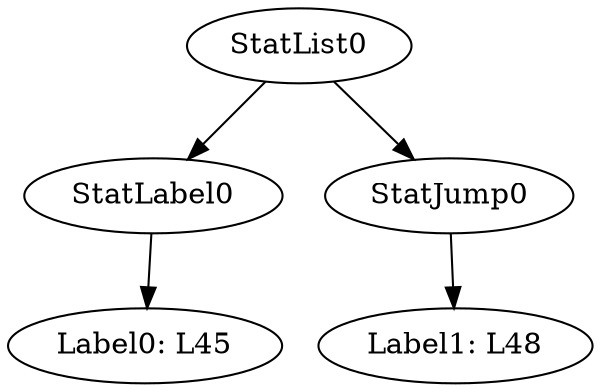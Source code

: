 digraph {
	ordering = out;
	StatJump0 -> "Label1: L48";
	StatList0 -> StatLabel0;
	StatList0 -> StatJump0;
	StatLabel0 -> "Label0: L45";
}

